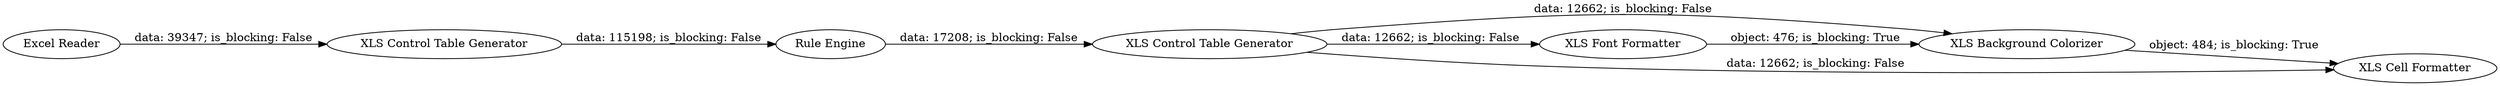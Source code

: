 digraph {
	"-2771052303023355692_3" [label="Rule Engine"]
	"-2771052303023355692_2" [label="XLS Control Table Generator"]
	"-2771052303023355692_4" [label="XLS Control Table Generator"]
	"-2771052303023355692_5" [label="XLS Font Formatter"]
	"-2771052303023355692_7" [label="XLS Cell Formatter"]
	"-2771052303023355692_1" [label="Excel Reader"]
	"-2771052303023355692_6" [label="XLS Background Colorizer"]
	"-2771052303023355692_4" -> "-2771052303023355692_7" [label="data: 12662; is_blocking: False"]
	"-2771052303023355692_4" -> "-2771052303023355692_6" [label="data: 12662; is_blocking: False"]
	"-2771052303023355692_6" -> "-2771052303023355692_7" [label="object: 484; is_blocking: True"]
	"-2771052303023355692_4" -> "-2771052303023355692_5" [label="data: 12662; is_blocking: False"]
	"-2771052303023355692_5" -> "-2771052303023355692_6" [label="object: 476; is_blocking: True"]
	"-2771052303023355692_1" -> "-2771052303023355692_2" [label="data: 39347; is_blocking: False"]
	"-2771052303023355692_2" -> "-2771052303023355692_3" [label="data: 115198; is_blocking: False"]
	"-2771052303023355692_3" -> "-2771052303023355692_4" [label="data: 17208; is_blocking: False"]
	rankdir=LR
}
